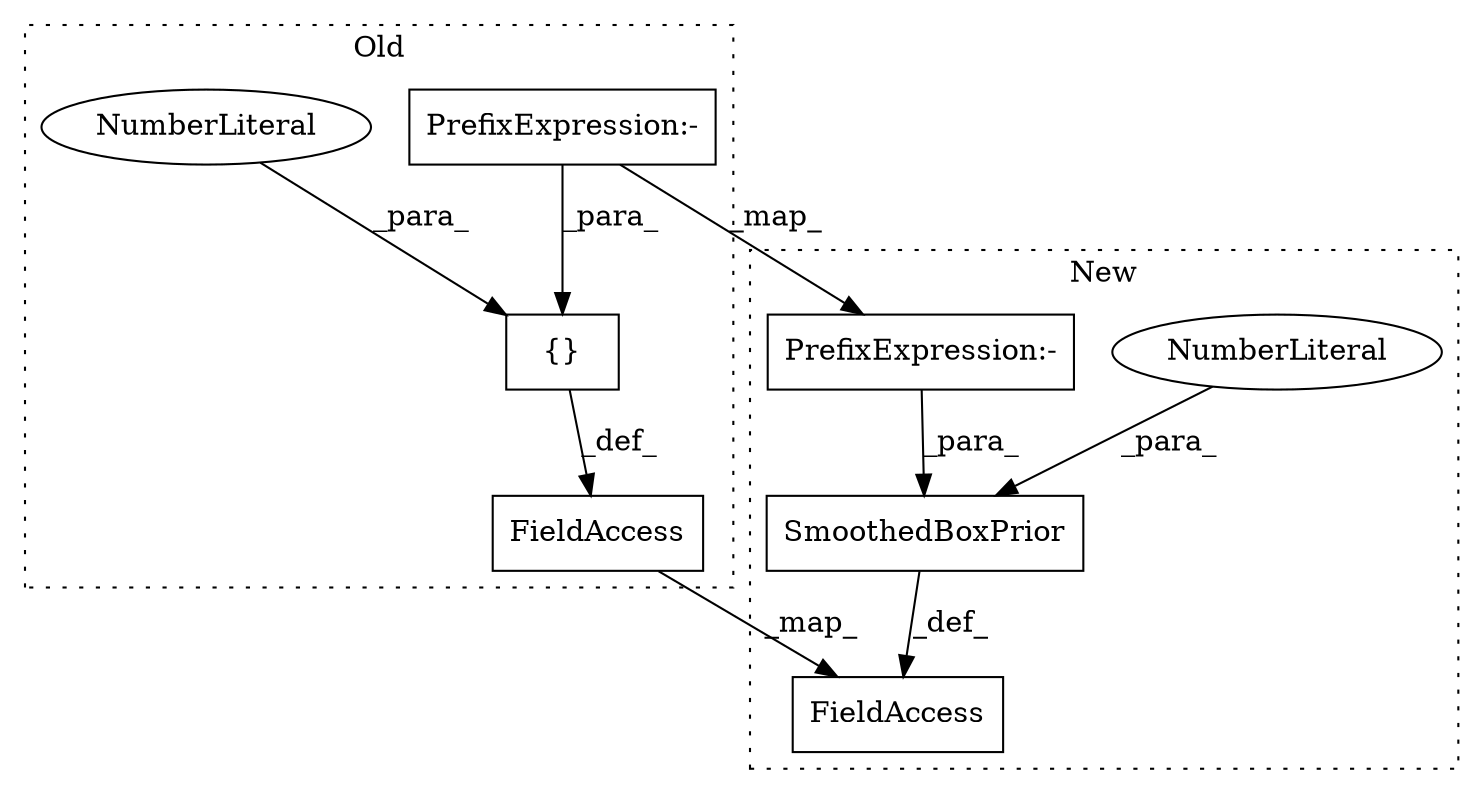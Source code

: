 digraph G {
subgraph cluster0 {
1 [label="{}" a="4" s="1267,1282" l="1,1" shape="box"];
4 [label="NumberLiteral" a="34" s="1276" l="6" shape="ellipse"];
5 [label="FieldAccess" a="22" s="1226" l="16" shape="box"];
7 [label="PrefixExpression:-" a="38" s="1268" l="1" shape="box"];
label = "Old";
style="dotted";
}
subgraph cluster1 {
2 [label="SmoothedBoxPrior" a="32" s="1285,1316" l="17,1" shape="box"];
3 [label="NumberLiteral" a="34" s="1310" l="6" shape="ellipse"];
6 [label="FieldAccess" a="22" s="1255" l="16" shape="box"];
8 [label="PrefixExpression:-" a="38" s="1302" l="1" shape="box"];
label = "New";
style="dotted";
}
1 -> 5 [label="_def_"];
2 -> 6 [label="_def_"];
3 -> 2 [label="_para_"];
4 -> 1 [label="_para_"];
5 -> 6 [label="_map_"];
7 -> 1 [label="_para_"];
7 -> 8 [label="_map_"];
8 -> 2 [label="_para_"];
}